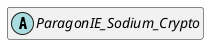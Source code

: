 @startuml
set namespaceSeparator \\
hide members
hide << alias >> circle

abstract class ParagonIE_Sodium_Crypto
@enduml
